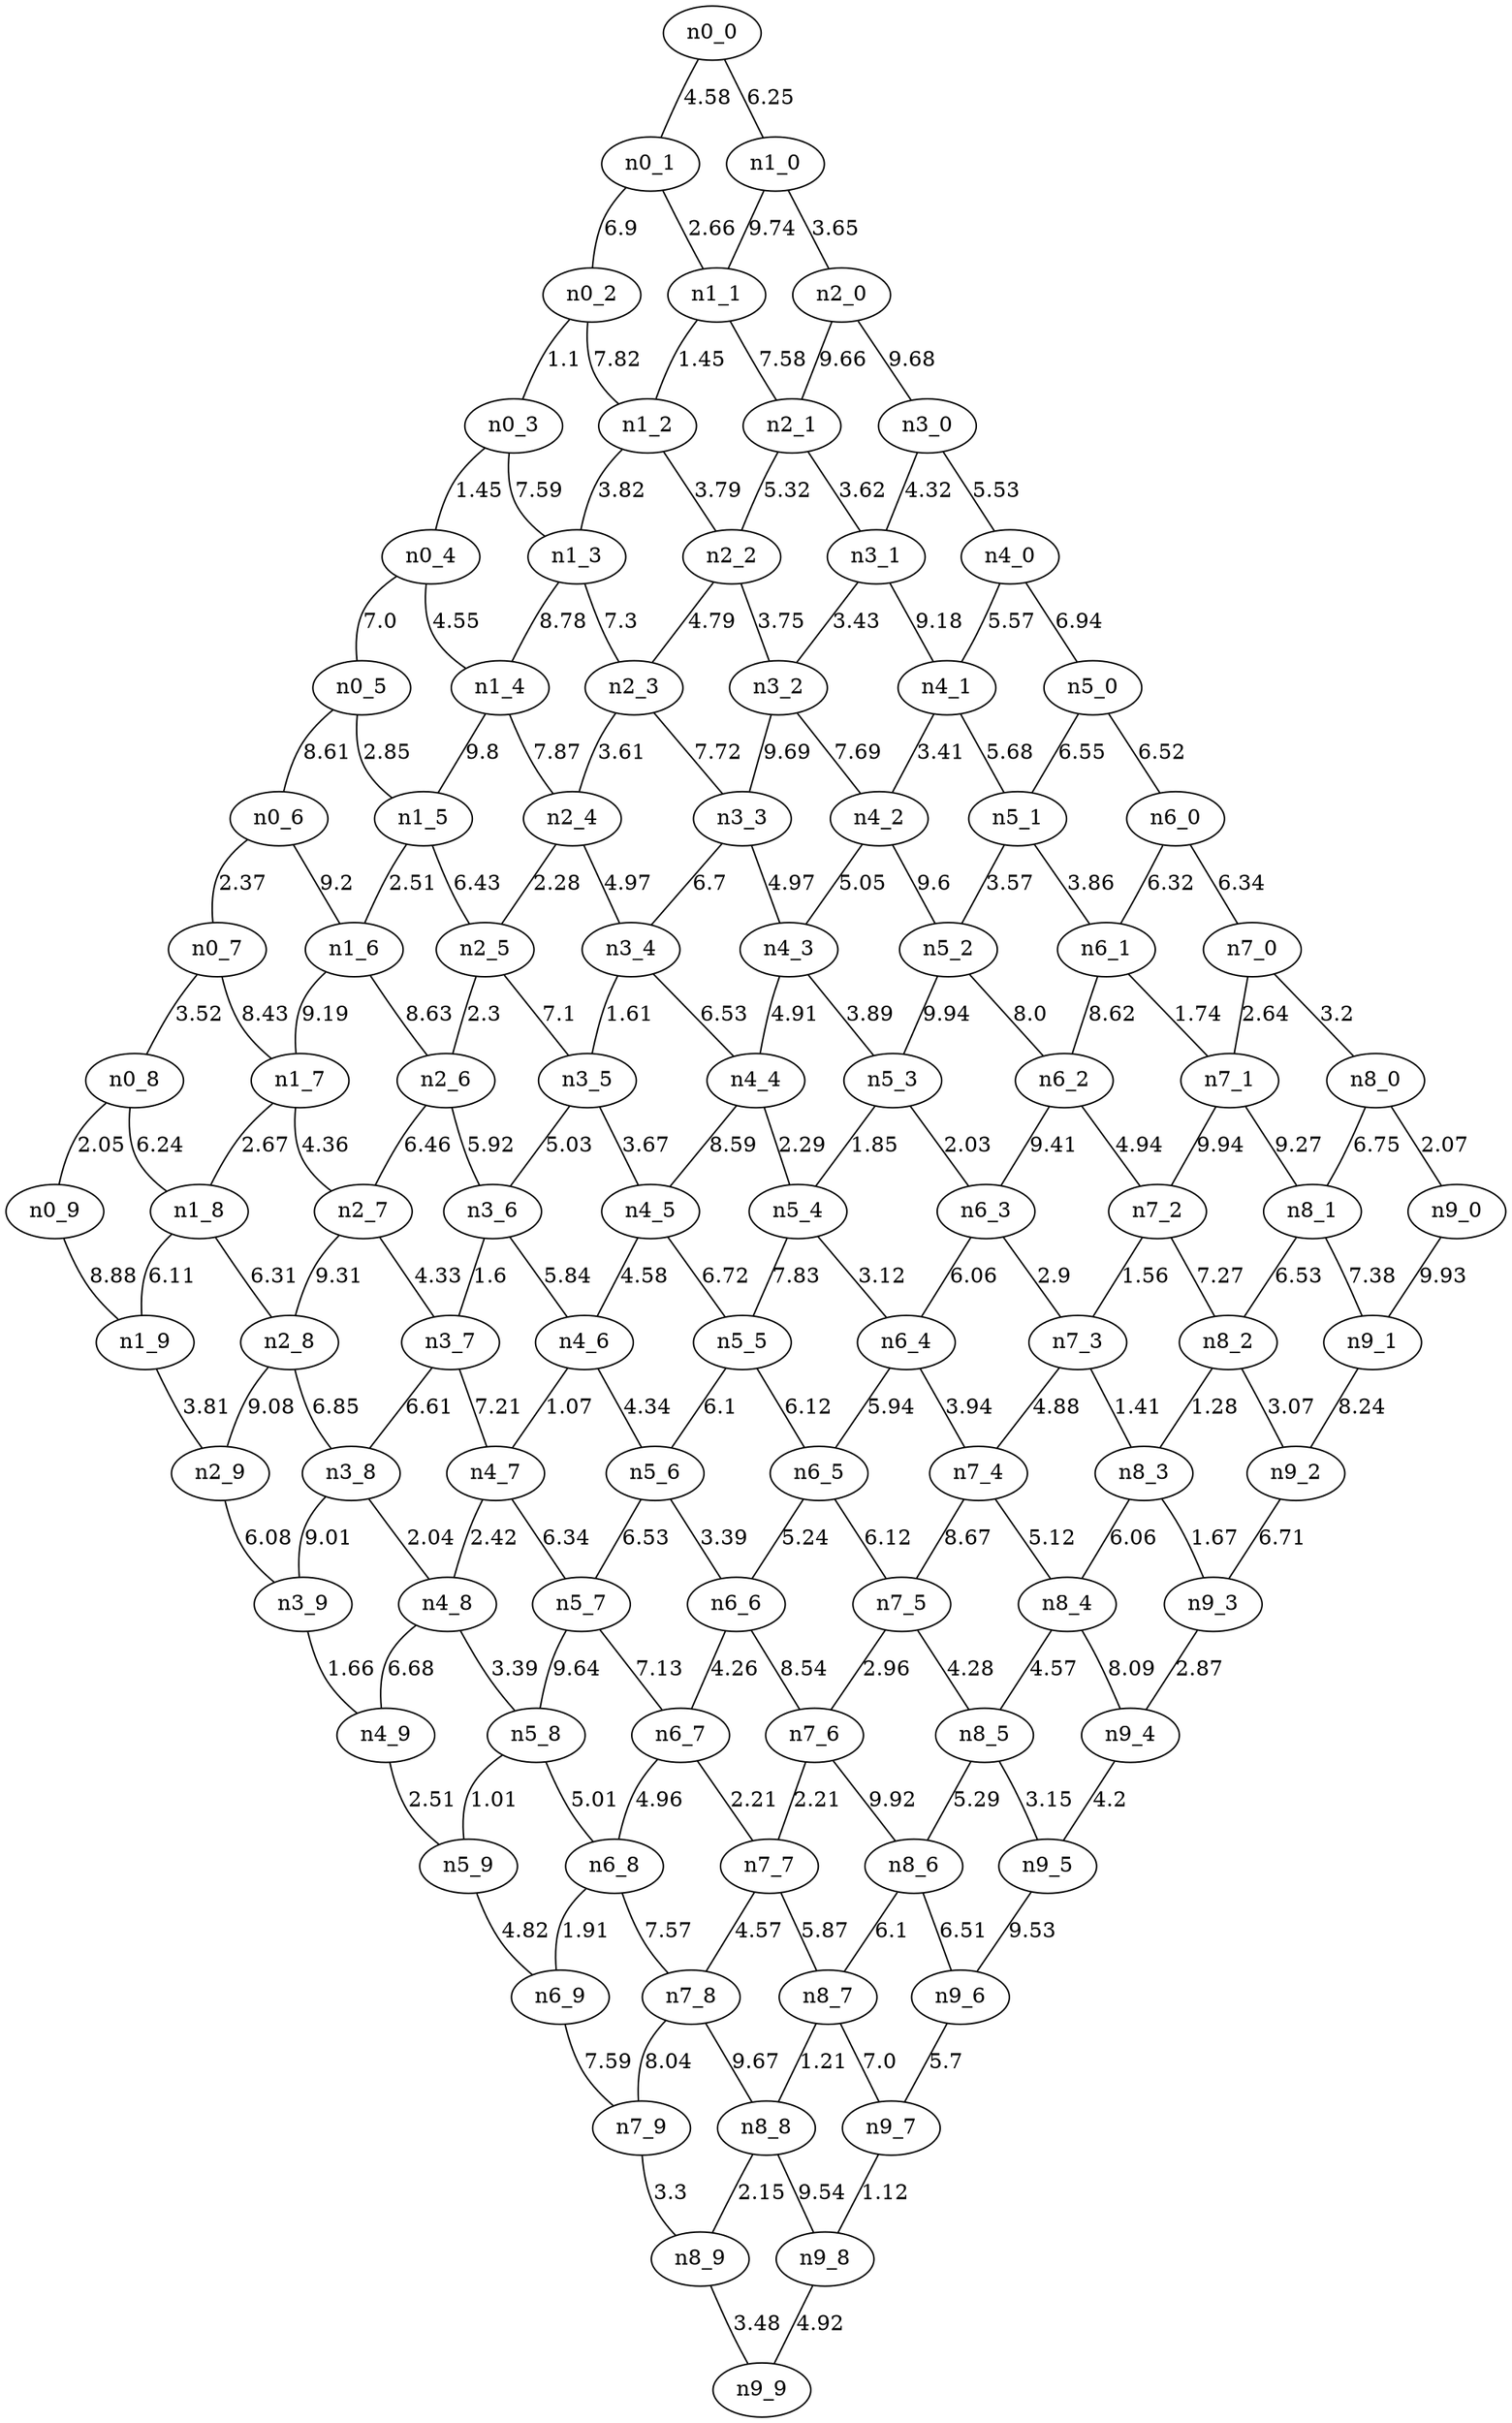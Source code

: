 graph G {
"n0_0";
"n0_1";
"n0_2";
"n0_3";
"n0_4";
"n0_5";
"n0_6";
"n0_7";
"n0_8";
"n0_9";
"n1_0";
"n1_1";
"n1_2";
"n1_3";
"n1_4";
"n1_5";
"n1_6";
"n1_7";
"n1_8";
"n1_9";
"n2_0";
"n2_1";
"n2_2";
"n2_3";
"n2_4";
"n2_5";
"n2_6";
"n2_7";
"n2_8";
"n2_9";
"n3_0";
"n3_1";
"n3_2";
"n3_3";
"n3_4";
"n3_5";
"n3_6";
"n3_7";
"n3_8";
"n3_9";
"n4_0";
"n4_1";
"n4_2";
"n4_3";
"n4_4";
"n4_5";
"n4_6";
"n4_7";
"n4_8";
"n4_9";
"n5_0";
"n5_1";
"n5_2";
"n5_3";
"n5_4";
"n5_5";
"n5_6";
"n5_7";
"n5_8";
"n5_9";
"n6_0";
"n6_1";
"n6_2";
"n6_3";
"n6_4";
"n6_5";
"n6_6";
"n6_7";
"n6_8";
"n6_9";
"n7_0";
"n7_1";
"n7_2";
"n7_3";
"n7_4";
"n7_5";
"n7_6";
"n7_7";
"n7_8";
"n7_9";
"n8_0";
"n8_1";
"n8_2";
"n8_3";
"n8_4";
"n8_5";
"n8_6";
"n8_7";
"n8_8";
"n8_9";
"n9_0";
"n9_1";
"n9_2";
"n9_3";
"n9_4";
"n9_5";
"n9_6";
"n9_7";
"n9_8";
"n9_9";
"n3_3" -- "n3_4" [label="6.7"];
"n8_2" -- "n8_3" [label="1.28"];
"n8_7" -- "n9_7" [label="7.0"];
"n7_9" -- "n8_9" [label="3.3"];
"n7_1" -- "n7_2" [label="9.94"];
"n7_8" -- "n7_9" [label="8.04"];
"n7_3" -- "n8_3" [label="1.41"];
"n8_2" -- "n9_2" [label="3.07"];
"n6_5" -- "n6_6" [label="5.24"];
"n8_6" -- "n9_6" [label="6.51"];
"n1_2" -- "n2_2" [label="3.79"];
"n6_2" -- "n7_2" [label="4.94"];
"n3_5" -- "n4_5" [label="3.67"];
"n4_3" -- "n5_3" [label="3.89"];
"n1_9" -- "n2_9" [label="3.81"];
"n0_6" -- "n0_7" [label="2.37"];
"n1_8" -- "n1_9" [label="6.11"];
"n2_7" -- "n3_7" [label="4.33"];
"n5_8" -- "n6_8" [label="5.01"];
"n7_2" -- "n8_2" [label="7.27"];
"n0_3" -- "n1_3" [label="7.59"];
"n3_4" -- "n4_4" [label="6.53"];
"n7_5" -- "n7_6" [label="2.96"];
"n4_6" -- "n4_7" [label="1.07"];
"n1_1" -- "n2_1" [label="7.58"];
"n8_1" -- "n8_2" [label="6.53"];
"n5_1" -- "n6_1" [label="3.86"];
"n5_9" -- "n6_9" [label="4.82"];
"n2_4" -- "n3_4" [label="4.97"];
"n1_8" -- "n2_8" [label="6.31"];
"n6_6" -- "n7_6" [label="8.54"];
"n8_3" -- "n9_3" [label="1.67"];
"n4_2" -- "n4_3" [label="5.05"];
"n5_4" -- "n6_4" [label="3.12"];
"n4_1" -- "n4_2" [label="3.41"];
"n7_0" -- "n7_1" [label="2.64"];
"n7_2" -- "n7_3" [label="1.56"];
"n6_2" -- "n6_3" [label="9.41"];
"n0_9" -- "n1_9" [label="8.88"];
"n0_7" -- "n1_7" [label="8.43"];
"n2_4" -- "n2_5" [label="2.28"];
"n7_6" -- "n8_6" [label="9.92"];
"n0_5" -- "n1_5" [label="2.85"];
"n2_5" -- "n3_5" [label="7.1"];
"n9_3" -- "n9_4" [label="2.87"];
"n2_1" -- "n2_2" [label="5.32"];
"n4_4" -- "n5_4" [label="2.29"];
"n7_3" -- "n7_4" [label="4.88"];
"n6_5" -- "n7_5" [label="6.12"];
"n4_9" -- "n5_9" [label="2.51"];
"n1_6" -- "n1_7" [label="9.19"];
"n0_8" -- "n0_9" [label="2.05"];
"n0_0" -- "n1_0" [label="6.25"];
"n0_2" -- "n0_3" [label="1.1"];
"n5_7" -- "n5_8" [label="9.64"];
"n3_7" -- "n3_8" [label="6.61"];
"n8_7" -- "n8_8" [label="1.21"];
"n9_4" -- "n9_5" [label="4.2"];
"n4_5" -- "n5_5" [label="6.72"];
"n4_1" -- "n5_1" [label="5.68"];
"n7_1" -- "n8_1" [label="9.27"];
"n6_7" -- "n6_8" [label="4.96"];
"n2_3" -- "n2_4" [label="3.61"];
"n8_4" -- "n8_5" [label="4.57"];
"n6_7" -- "n7_7" [label="2.21"];
"n2_2" -- "n2_3" [label="4.79"];
"n8_5" -- "n9_5" [label="3.15"];
"n0_2" -- "n1_2" [label="7.82"];
"n4_8" -- "n4_9" [label="6.68"];
"n4_5" -- "n4_6" [label="4.58"];
"n6_8" -- "n6_9" [label="1.91"];
"n4_7" -- "n5_7" [label="6.34"];
"n0_7" -- "n0_8" [label="3.52"];
"n1_7" -- "n2_7" [label="4.36"];
"n5_2" -- "n5_3" [label="9.94"];
"n4_0" -- "n5_0" [label="6.94"];
"n5_6" -- "n5_7" [label="6.53"];
"n8_5" -- "n8_6" [label="5.29"];
"n2_0" -- "n3_0" [label="9.68"];
"n2_6" -- "n2_7" [label="6.46"];
"n8_1" -- "n9_1" [label="7.38"];
"n5_8" -- "n5_9" [label="1.01"];
"n1_3" -- "n1_4" [label="8.78"];
"n1_0" -- "n1_1" [label="9.74"];
"n3_6" -- "n3_7" [label="1.6"];
"n5_4" -- "n5_5" [label="7.83"];
"n1_4" -- "n2_4" [label="7.87"];
"n3_7" -- "n4_7" [label="7.21"];
"n5_2" -- "n6_2" [label="8.0"];
"n5_5" -- "n5_6" [label="6.1"];
"n8_0" -- "n9_0" [label="2.07"];
"n0_1" -- "n0_2" [label="6.9"];
"n1_4" -- "n1_5" [label="9.8"];
"n3_6" -- "n4_6" [label="5.84"];
"n4_3" -- "n4_4" [label="4.91"];
"n6_8" -- "n7_8" [label="7.57"];
"n1_5" -- "n1_6" [label="2.51"];
"n0_3" -- "n0_4" [label="1.45"];
"n2_1" -- "n3_1" [label="3.62"];
"n6_4" -- "n6_5" [label="5.94"];
"n8_4" -- "n9_4" [label="8.09"];
"n1_1" -- "n1_2" [label="1.45"];
"n3_2" -- "n3_3" [label="9.69"];
"n1_2" -- "n1_3" [label="3.82"];
"n0_4" -- "n0_5" [label="7.0"];
"n6_0" -- "n7_0" [label="6.34"];
"n2_6" -- "n3_6" [label="5.92"];
"n6_3" -- "n7_3" [label="2.9"];
"n2_2" -- "n3_2" [label="3.75"];
"n1_3" -- "n2_3" [label="7.3"];
"n2_0" -- "n2_1" [label="9.66"];
"n2_9" -- "n3_9" [label="6.08"];
"n6_0" -- "n6_1" [label="6.32"];
"n1_7" -- "n1_8" [label="2.67"];
"n7_7" -- "n8_7" [label="5.87"];
"n5_7" -- "n6_7" [label="7.13"];
"n6_9" -- "n7_9" [label="7.59"];
"n4_2" -- "n5_2" [label="9.6"];
"n6_4" -- "n7_4" [label="3.94"];
"n9_6" -- "n9_7" [label="5.7"];
"n8_9" -- "n9_9" [label="3.48"];
"n7_0" -- "n8_0" [label="3.2"];
"n7_8" -- "n8_8" [label="9.67"];
"n4_6" -- "n5_6" [label="4.34"];
"n6_6" -- "n6_7" [label="4.26"];
"n3_0" -- "n4_0" [label="5.53"];
"n3_5" -- "n3_6" [label="5.03"];
"n3_3" -- "n4_3" [label="4.97"];
"n3_4" -- "n3_5" [label="1.61"];
"n4_4" -- "n4_5" [label="8.59"];
"n7_4" -- "n7_5" [label="8.67"];
"n0_0" -- "n0_1" [label="4.58"];
"n3_2" -- "n4_2" [label="7.69"];
"n8_6" -- "n8_7" [label="6.1"];
"n8_8" -- "n8_9" [label="2.15"];
"n4_7" -- "n4_8" [label="2.42"];
"n5_1" -- "n5_2" [label="3.57"];
"n5_5" -- "n6_5" [label="6.12"];
"n4_8" -- "n5_8" [label="3.39"];
"n7_6" -- "n7_7" [label="2.21"];
"n6_3" -- "n6_4" [label="6.06"];
"n3_0" -- "n3_1" [label="4.32"];
"n1_6" -- "n2_6" [label="8.63"];
"n5_0" -- "n5_1" [label="6.55"];
"n0_8" -- "n1_8" [label="6.24"];
"n8_8" -- "n9_8" [label="9.54"];
"n2_7" -- "n2_8" [label="9.31"];
"n6_1" -- "n6_2" [label="8.62"];
"n8_0" -- "n8_1" [label="6.75"];
"n5_3" -- "n5_4" [label="1.85"];
"n7_4" -- "n8_4" [label="5.12"];
"n7_5" -- "n8_5" [label="4.28"];
"n2_3" -- "n3_3" [label="7.72"];
"n4_0" -- "n4_1" [label="5.57"];
"n9_7" -- "n9_8" [label="1.12"];
"n0_5" -- "n0_6" [label="8.61"];
"n9_2" -- "n9_3" [label="6.71"];
"n3_8" -- "n4_8" [label="2.04"];
"n0_1" -- "n1_1" [label="2.66"];
"n3_8" -- "n3_9" [label="9.01"];
"n1_5" -- "n2_5" [label="6.43"];
"n9_8" -- "n9_9" [label="4.92"];
"n9_1" -- "n9_2" [label="8.24"];
"n5_6" -- "n6_6" [label="3.39"];
"n3_9" -- "n4_9" [label="1.66"];
"n7_7" -- "n7_8" [label="4.57"];
"n9_0" -- "n9_1" [label="9.93"];
"n3_1" -- "n3_2" [label="3.43"];
"n2_5" -- "n2_6" [label="2.3"];
"n0_6" -- "n1_6" [label="9.2"];
"n8_3" -- "n8_4" [label="6.06"];
"n5_0" -- "n6_0" [label="6.52"];
"n5_3" -- "n6_3" [label="2.03"];
"n9_5" -- "n9_6" [label="9.53"];
"n1_0" -- "n2_0" [label="3.65"];
"n0_4" -- "n1_4" [label="4.55"];
"n6_1" -- "n7_1" [label="1.74"];
"n2_8" -- "n2_9" [label="9.08"];
"n3_1" -- "n4_1" [label="9.18"];
"n2_8" -- "n3_8" [label="6.85"];
}
